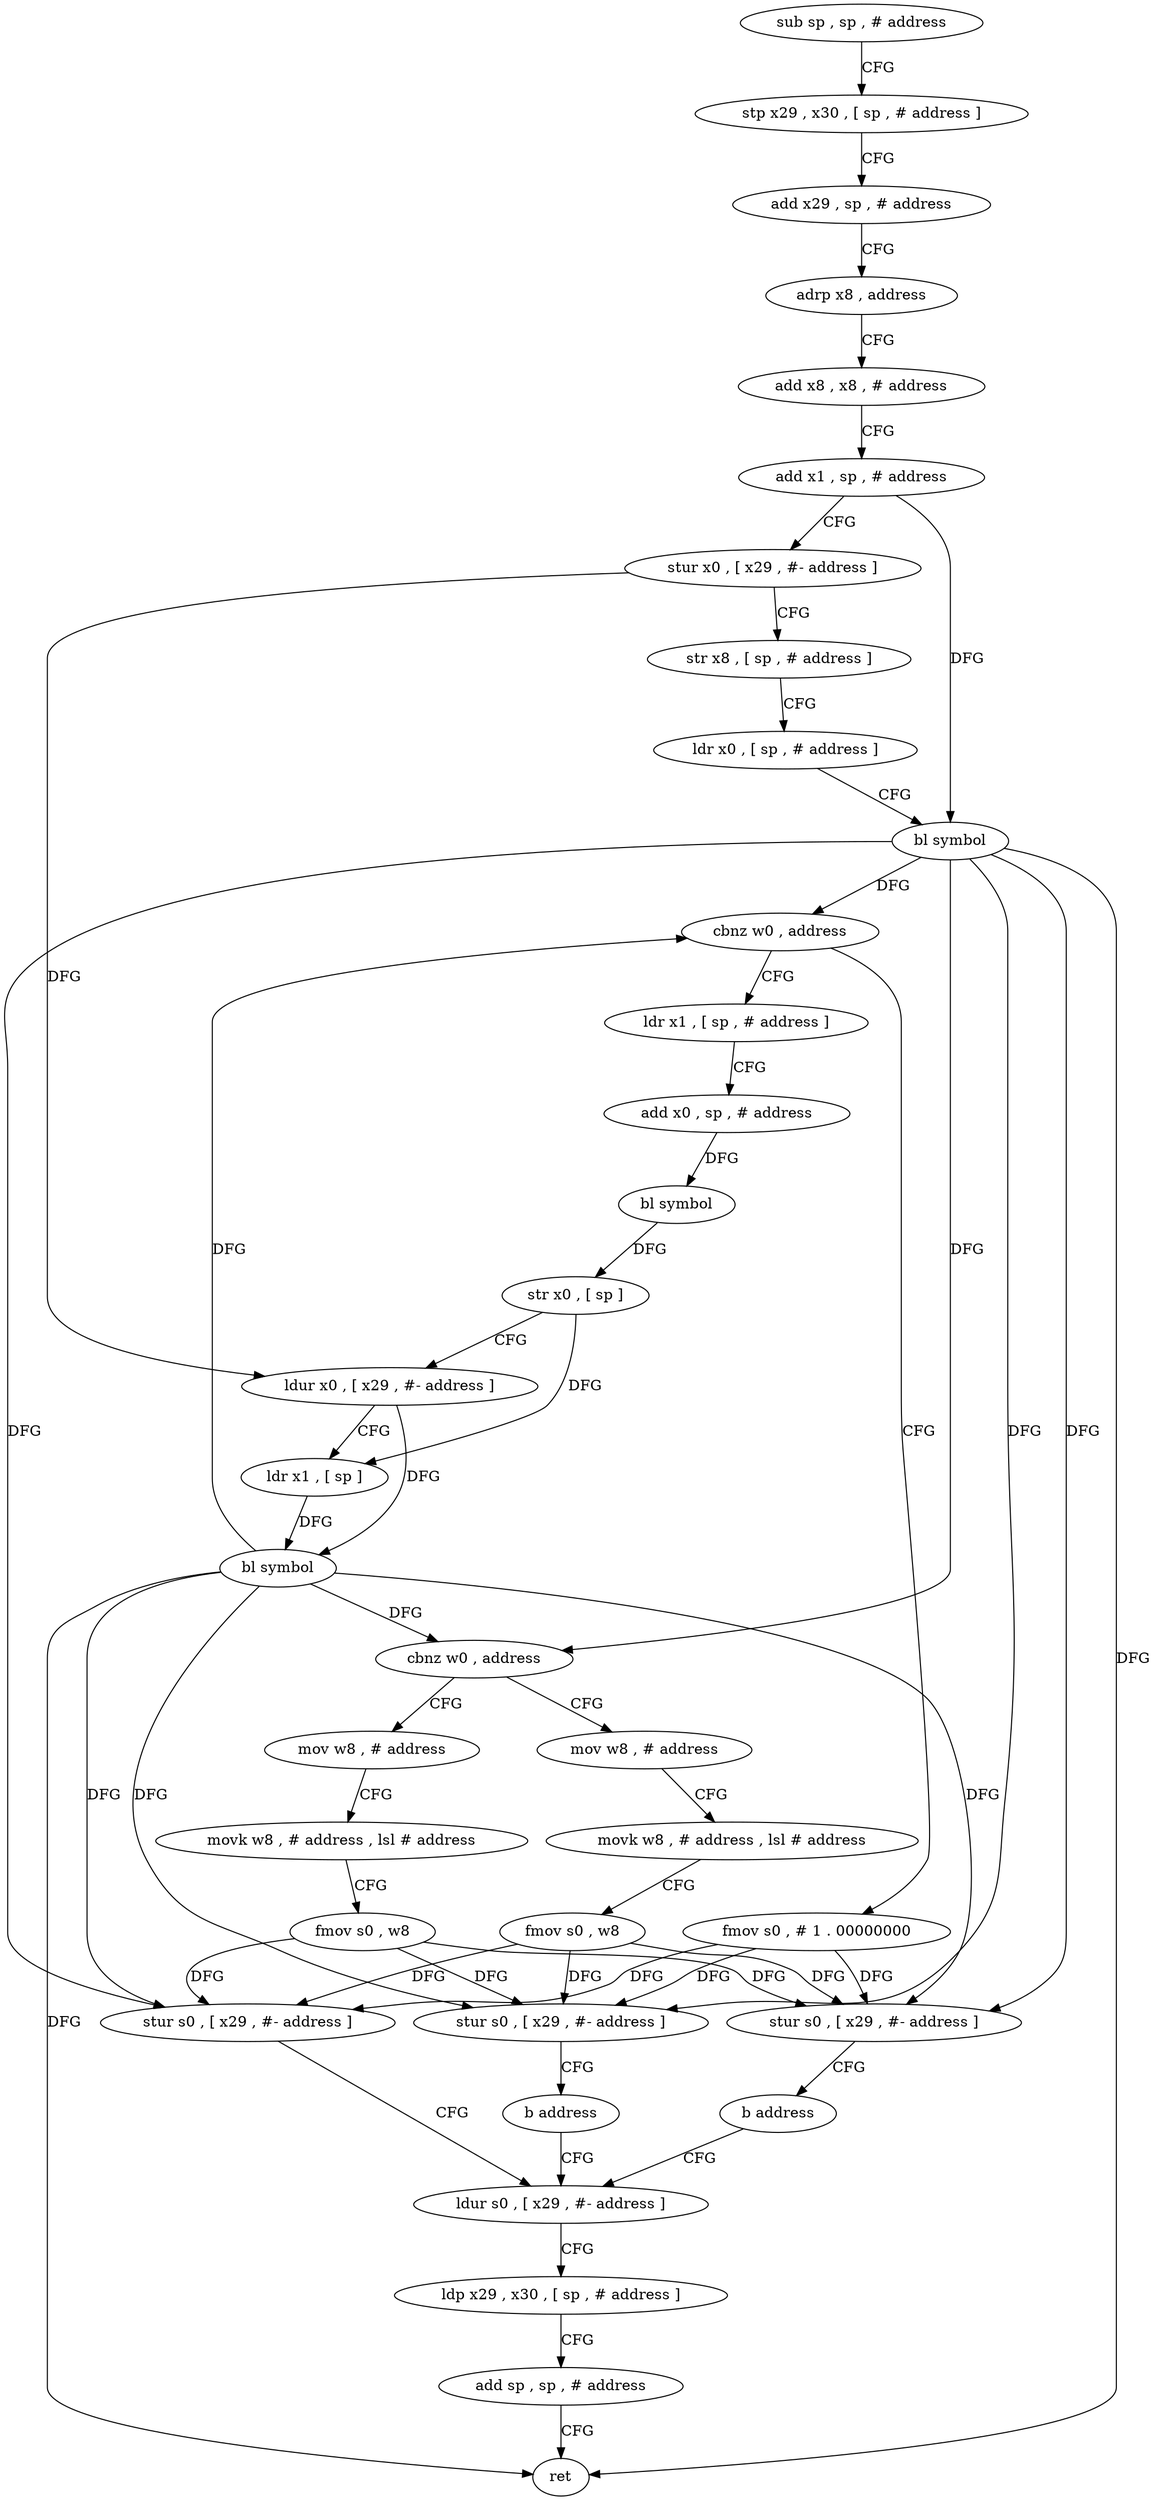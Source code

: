 digraph "func" {
"4288976" [label = "sub sp , sp , # address" ]
"4288980" [label = "stp x29 , x30 , [ sp , # address ]" ]
"4288984" [label = "add x29 , sp , # address" ]
"4288988" [label = "adrp x8 , address" ]
"4288992" [label = "add x8 , x8 , # address" ]
"4288996" [label = "add x1 , sp , # address" ]
"4289000" [label = "stur x0 , [ x29 , #- address ]" ]
"4289004" [label = "str x8 , [ sp , # address ]" ]
"4289008" [label = "ldr x0 , [ sp , # address ]" ]
"4289012" [label = "bl symbol" ]
"4289016" [label = "cbnz w0 , address" ]
"4289092" [label = "fmov s0 , # 1 . 00000000" ]
"4289020" [label = "ldr x1 , [ sp , # address ]" ]
"4289096" [label = "stur s0 , [ x29 , #- address ]" ]
"4289100" [label = "ldur s0 , [ x29 , #- address ]" ]
"4289024" [label = "add x0 , sp , # address" ]
"4289028" [label = "bl symbol" ]
"4289032" [label = "str x0 , [ sp ]" ]
"4289036" [label = "ldur x0 , [ x29 , #- address ]" ]
"4289040" [label = "ldr x1 , [ sp ]" ]
"4289044" [label = "bl symbol" ]
"4289048" [label = "cbnz w0 , address" ]
"4289072" [label = "mov w8 , # address" ]
"4289052" [label = "mov w8 , # address" ]
"4289076" [label = "movk w8 , # address , lsl # address" ]
"4289080" [label = "fmov s0 , w8" ]
"4289084" [label = "stur s0 , [ x29 , #- address ]" ]
"4289088" [label = "b address" ]
"4289056" [label = "movk w8 , # address , lsl # address" ]
"4289060" [label = "fmov s0 , w8" ]
"4289064" [label = "stur s0 , [ x29 , #- address ]" ]
"4289068" [label = "b address" ]
"4289104" [label = "ldp x29 , x30 , [ sp , # address ]" ]
"4289108" [label = "add sp , sp , # address" ]
"4289112" [label = "ret" ]
"4288976" -> "4288980" [ label = "CFG" ]
"4288980" -> "4288984" [ label = "CFG" ]
"4288984" -> "4288988" [ label = "CFG" ]
"4288988" -> "4288992" [ label = "CFG" ]
"4288992" -> "4288996" [ label = "CFG" ]
"4288996" -> "4289000" [ label = "CFG" ]
"4288996" -> "4289012" [ label = "DFG" ]
"4289000" -> "4289004" [ label = "CFG" ]
"4289000" -> "4289036" [ label = "DFG" ]
"4289004" -> "4289008" [ label = "CFG" ]
"4289008" -> "4289012" [ label = "CFG" ]
"4289012" -> "4289016" [ label = "DFG" ]
"4289012" -> "4289048" [ label = "DFG" ]
"4289012" -> "4289112" [ label = "DFG" ]
"4289012" -> "4289096" [ label = "DFG" ]
"4289012" -> "4289084" [ label = "DFG" ]
"4289012" -> "4289064" [ label = "DFG" ]
"4289016" -> "4289092" [ label = "CFG" ]
"4289016" -> "4289020" [ label = "CFG" ]
"4289092" -> "4289096" [ label = "DFG" ]
"4289092" -> "4289084" [ label = "DFG" ]
"4289092" -> "4289064" [ label = "DFG" ]
"4289020" -> "4289024" [ label = "CFG" ]
"4289096" -> "4289100" [ label = "CFG" ]
"4289100" -> "4289104" [ label = "CFG" ]
"4289024" -> "4289028" [ label = "DFG" ]
"4289028" -> "4289032" [ label = "DFG" ]
"4289032" -> "4289036" [ label = "CFG" ]
"4289032" -> "4289040" [ label = "DFG" ]
"4289036" -> "4289040" [ label = "CFG" ]
"4289036" -> "4289044" [ label = "DFG" ]
"4289040" -> "4289044" [ label = "DFG" ]
"4289044" -> "4289048" [ label = "DFG" ]
"4289044" -> "4289016" [ label = "DFG" ]
"4289044" -> "4289096" [ label = "DFG" ]
"4289044" -> "4289112" [ label = "DFG" ]
"4289044" -> "4289084" [ label = "DFG" ]
"4289044" -> "4289064" [ label = "DFG" ]
"4289048" -> "4289072" [ label = "CFG" ]
"4289048" -> "4289052" [ label = "CFG" ]
"4289072" -> "4289076" [ label = "CFG" ]
"4289052" -> "4289056" [ label = "CFG" ]
"4289076" -> "4289080" [ label = "CFG" ]
"4289080" -> "4289084" [ label = "DFG" ]
"4289080" -> "4289096" [ label = "DFG" ]
"4289080" -> "4289064" [ label = "DFG" ]
"4289084" -> "4289088" [ label = "CFG" ]
"4289088" -> "4289100" [ label = "CFG" ]
"4289056" -> "4289060" [ label = "CFG" ]
"4289060" -> "4289064" [ label = "DFG" ]
"4289060" -> "4289096" [ label = "DFG" ]
"4289060" -> "4289084" [ label = "DFG" ]
"4289064" -> "4289068" [ label = "CFG" ]
"4289068" -> "4289100" [ label = "CFG" ]
"4289104" -> "4289108" [ label = "CFG" ]
"4289108" -> "4289112" [ label = "CFG" ]
}

